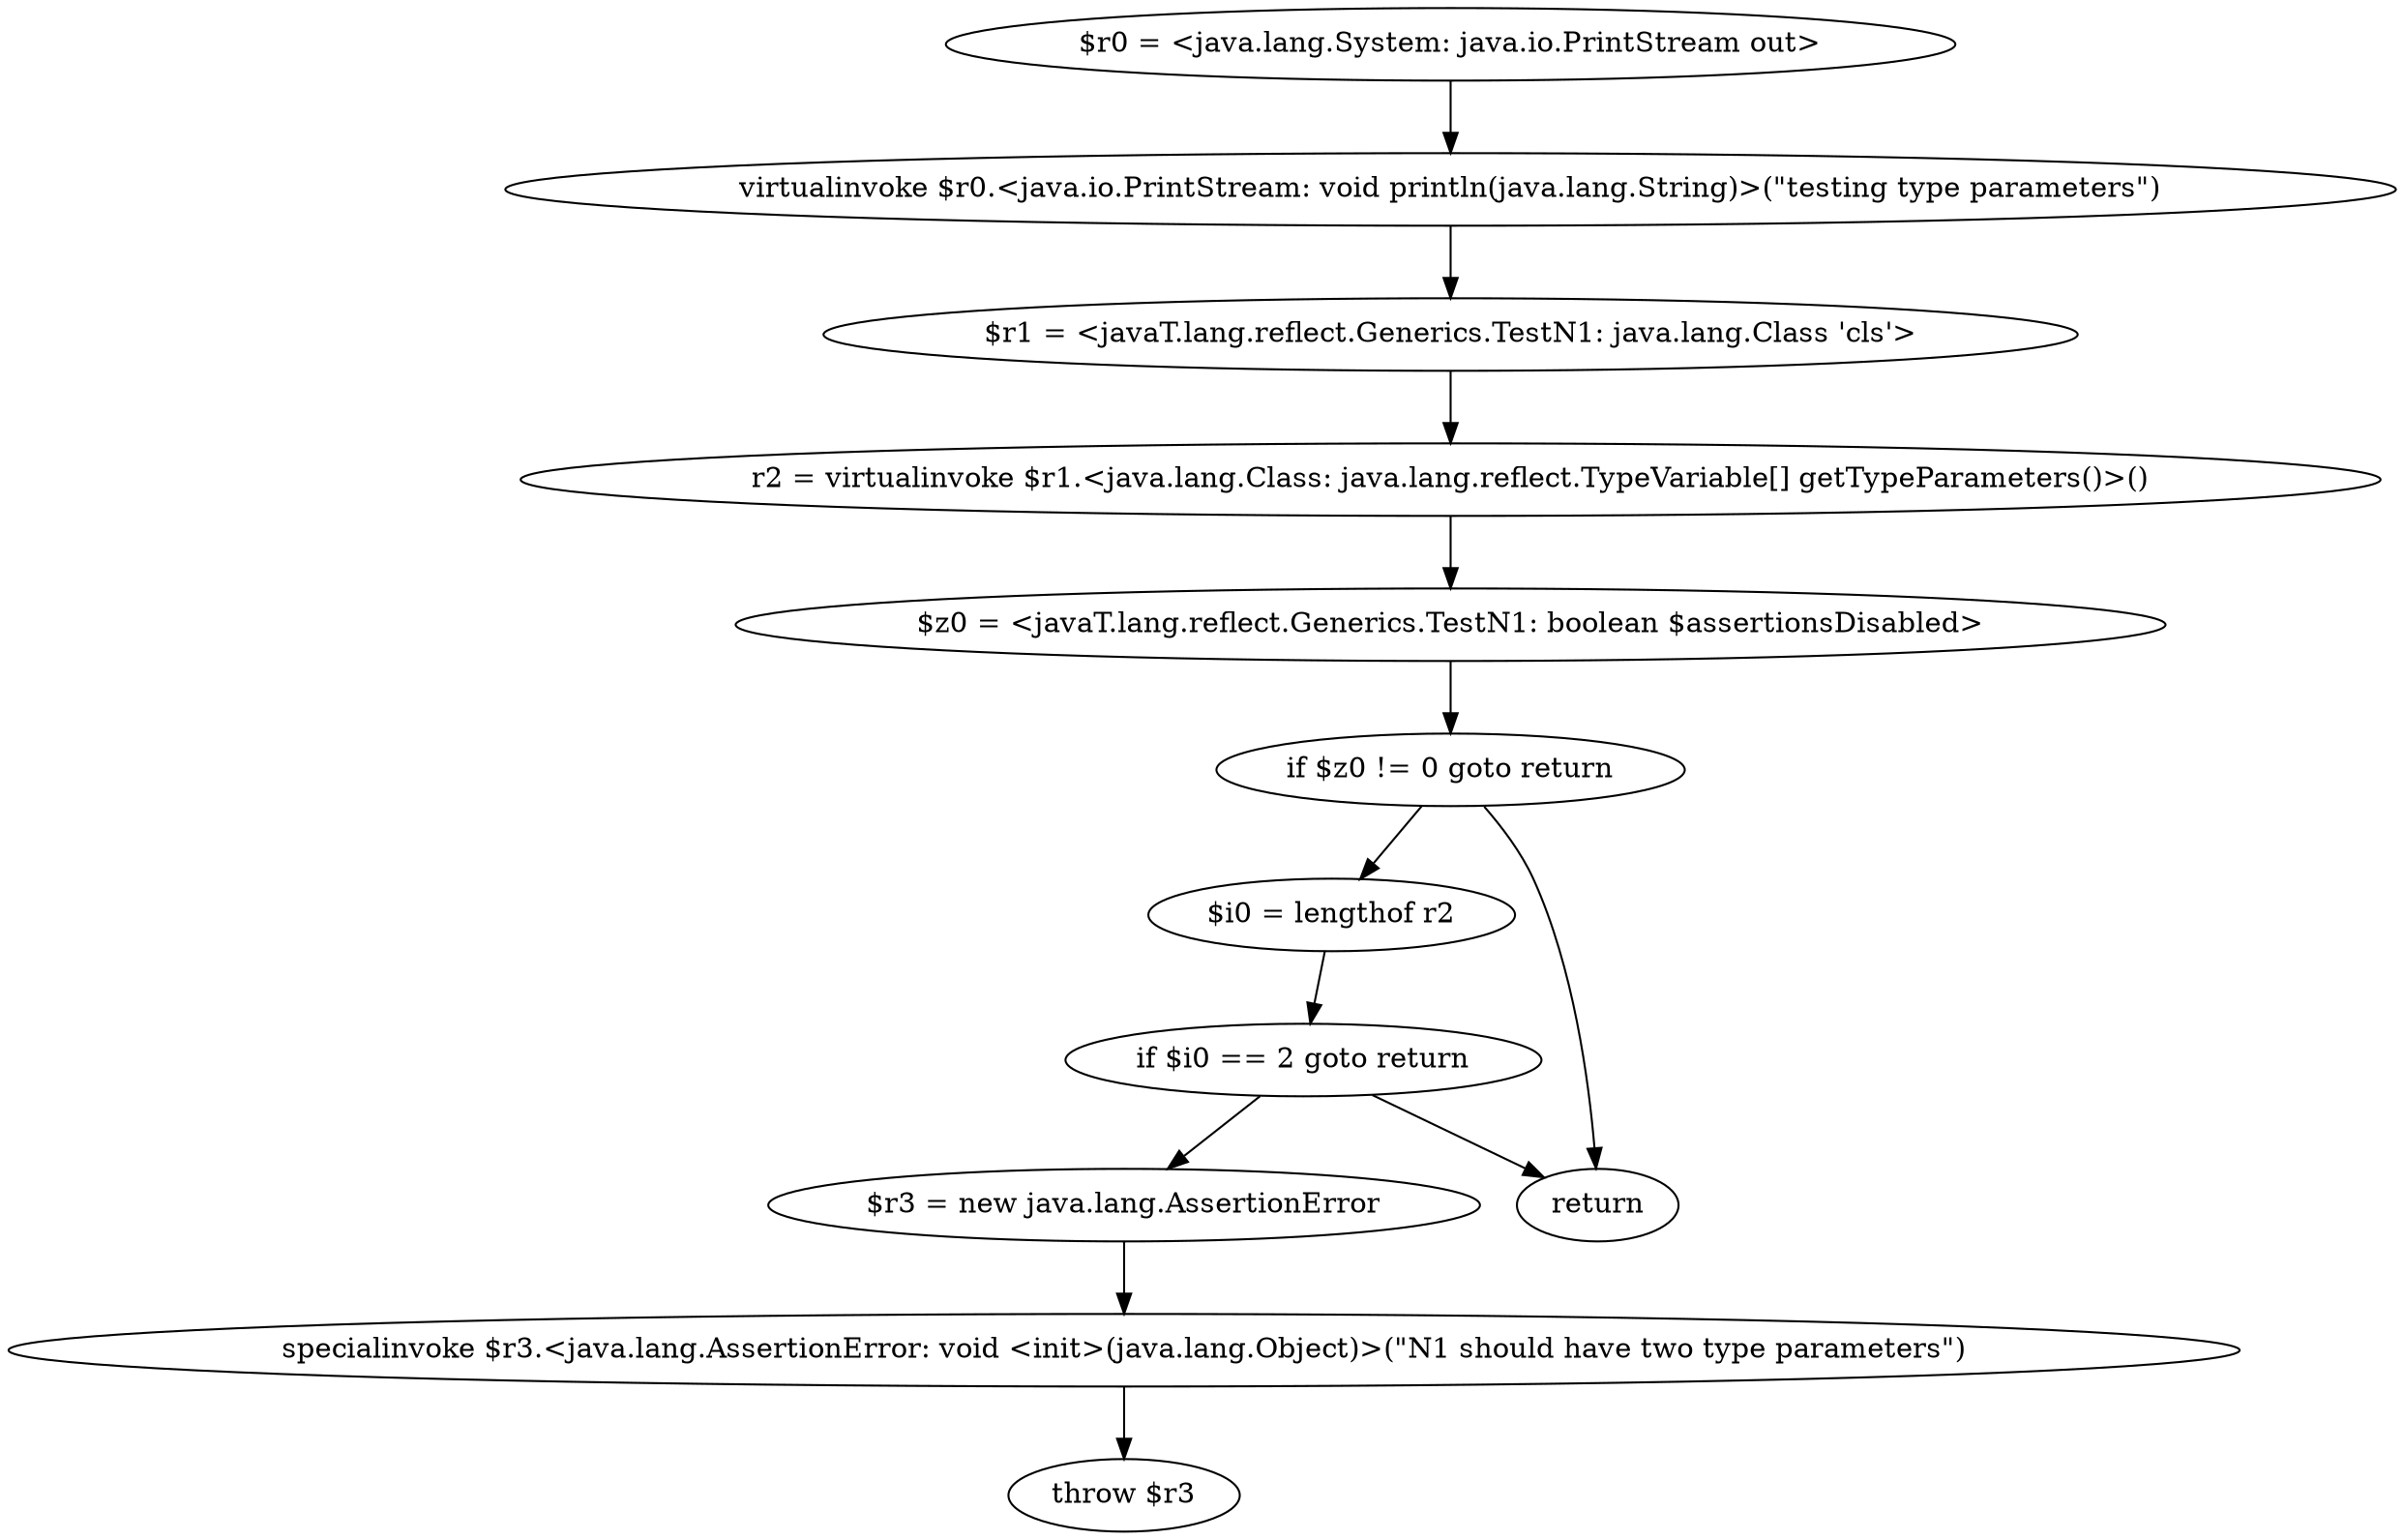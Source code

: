 digraph "unitGraph" {
    "$r0 = <java.lang.System: java.io.PrintStream out>"
    "virtualinvoke $r0.<java.io.PrintStream: void println(java.lang.String)>(\"testing type parameters\")"
    "$r1 = <javaT.lang.reflect.Generics.TestN1: java.lang.Class 'cls'>"
    "r2 = virtualinvoke $r1.<java.lang.Class: java.lang.reflect.TypeVariable[] getTypeParameters()>()"
    "$z0 = <javaT.lang.reflect.Generics.TestN1: boolean $assertionsDisabled>"
    "if $z0 != 0 goto return"
    "$i0 = lengthof r2"
    "if $i0 == 2 goto return"
    "$r3 = new java.lang.AssertionError"
    "specialinvoke $r3.<java.lang.AssertionError: void <init>(java.lang.Object)>(\"N1 should have two type parameters\")"
    "throw $r3"
    "return"
    "$r0 = <java.lang.System: java.io.PrintStream out>"->"virtualinvoke $r0.<java.io.PrintStream: void println(java.lang.String)>(\"testing type parameters\")";
    "virtualinvoke $r0.<java.io.PrintStream: void println(java.lang.String)>(\"testing type parameters\")"->"$r1 = <javaT.lang.reflect.Generics.TestN1: java.lang.Class 'cls'>";
    "$r1 = <javaT.lang.reflect.Generics.TestN1: java.lang.Class 'cls'>"->"r2 = virtualinvoke $r1.<java.lang.Class: java.lang.reflect.TypeVariable[] getTypeParameters()>()";
    "r2 = virtualinvoke $r1.<java.lang.Class: java.lang.reflect.TypeVariable[] getTypeParameters()>()"->"$z0 = <javaT.lang.reflect.Generics.TestN1: boolean $assertionsDisabled>";
    "$z0 = <javaT.lang.reflect.Generics.TestN1: boolean $assertionsDisabled>"->"if $z0 != 0 goto return";
    "if $z0 != 0 goto return"->"$i0 = lengthof r2";
    "if $z0 != 0 goto return"->"return";
    "$i0 = lengthof r2"->"if $i0 == 2 goto return";
    "if $i0 == 2 goto return"->"$r3 = new java.lang.AssertionError";
    "if $i0 == 2 goto return"->"return";
    "$r3 = new java.lang.AssertionError"->"specialinvoke $r3.<java.lang.AssertionError: void <init>(java.lang.Object)>(\"N1 should have two type parameters\")";
    "specialinvoke $r3.<java.lang.AssertionError: void <init>(java.lang.Object)>(\"N1 should have two type parameters\")"->"throw $r3";
}
